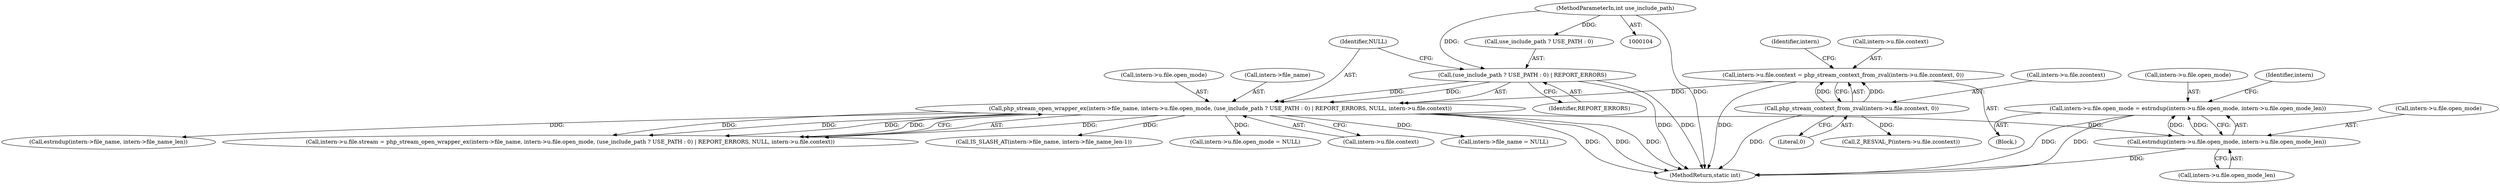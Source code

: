 digraph "0_php-src_7245bff300d3fa8bacbef7897ff080a6f1c23eba?w=1_48@API" {
"1000296" [label="(Call,intern->u.file.open_mode = estrndup(intern->u.file.open_mode, intern->u.file.open_mode_len))"];
"1000304" [label="(Call,estrndup(intern->u.file.open_mode, intern->u.file.open_mode_len))"];
"1000160" [label="(Call,php_stream_open_wrapper_ex(intern->file_name, intern->u.file.open_mode, (use_include_path ? USE_PATH : 0) | REPORT_ERRORS, NULL, intern->u.file.context))"];
"1000171" [label="(Call,(use_include_path ? USE_PATH : 0) | REPORT_ERRORS)"];
"1000106" [label="(MethodParameterIn,int use_include_path)"];
"1000135" [label="(Call,intern->u.file.context = php_stream_context_from_zval(intern->u.file.zcontext, 0))"];
"1000143" [label="(Call,php_stream_context_from_zval(intern->u.file.zcontext, 0))"];
"1000143" [label="(Call,php_stream_context_from_zval(intern->u.file.zcontext, 0))"];
"1000161" [label="(Call,intern->file_name)"];
"1000177" [label="(Identifier,NULL)"];
"1000289" [label="(Call,estrndup(intern->file_name, intern->file_name_len))"];
"1000156" [label="(Identifier,intern)"];
"1000324" [label="(Identifier,intern)"];
"1000296" [label="(Call,intern->u.file.open_mode = estrndup(intern->u.file.open_mode, intern->u.file.open_mode_len))"];
"1000152" [label="(Call,intern->u.file.stream = php_stream_open_wrapper_ex(intern->file_name, intern->u.file.open_mode, (use_include_path ? USE_PATH : 0) | REPORT_ERRORS, NULL, intern->u.file.context))"];
"1000247" [label="(Call,IS_SLASH_AT(intern->file_name, intern->file_name_len-1))"];
"1000164" [label="(Call,intern->u.file.open_mode)"];
"1000211" [label="(Call,intern->u.file.open_mode = NULL)"];
"1000171" [label="(Call,(use_include_path ? USE_PATH : 0) | REPORT_ERRORS)"];
"1000108" [label="(Block,)"];
"1000178" [label="(Call,intern->u.file.context)"];
"1000144" [label="(Call,intern->u.file.zcontext)"];
"1000176" [label="(Identifier,REPORT_ERRORS)"];
"1000135" [label="(Call,intern->u.file.context = php_stream_context_from_zval(intern->u.file.zcontext, 0))"];
"1000106" [label="(MethodParameterIn,int use_include_path)"];
"1000206" [label="(Call,intern->file_name = NULL)"];
"1000297" [label="(Call,intern->u.file.open_mode)"];
"1000312" [label="(Call,intern->u.file.open_mode_len)"];
"1000232" [label="(Call,Z_RESVAL_P(intern->u.file.zcontext))"];
"1000304" [label="(Call,estrndup(intern->u.file.open_mode, intern->u.file.open_mode_len))"];
"1000396" [label="(MethodReturn,static int)"];
"1000305" [label="(Call,intern->u.file.open_mode)"];
"1000172" [label="(Call,use_include_path ? USE_PATH : 0)"];
"1000160" [label="(Call,php_stream_open_wrapper_ex(intern->file_name, intern->u.file.open_mode, (use_include_path ? USE_PATH : 0) | REPORT_ERRORS, NULL, intern->u.file.context))"];
"1000151" [label="(Literal,0)"];
"1000136" [label="(Call,intern->u.file.context)"];
"1000296" -> "1000108"  [label="AST: "];
"1000296" -> "1000304"  [label="CFG: "];
"1000297" -> "1000296"  [label="AST: "];
"1000304" -> "1000296"  [label="AST: "];
"1000324" -> "1000296"  [label="CFG: "];
"1000296" -> "1000396"  [label="DDG: "];
"1000296" -> "1000396"  [label="DDG: "];
"1000304" -> "1000296"  [label="DDG: "];
"1000304" -> "1000296"  [label="DDG: "];
"1000304" -> "1000312"  [label="CFG: "];
"1000305" -> "1000304"  [label="AST: "];
"1000312" -> "1000304"  [label="AST: "];
"1000304" -> "1000396"  [label="DDG: "];
"1000160" -> "1000304"  [label="DDG: "];
"1000160" -> "1000152"  [label="AST: "];
"1000160" -> "1000178"  [label="CFG: "];
"1000161" -> "1000160"  [label="AST: "];
"1000164" -> "1000160"  [label="AST: "];
"1000171" -> "1000160"  [label="AST: "];
"1000177" -> "1000160"  [label="AST: "];
"1000178" -> "1000160"  [label="AST: "];
"1000152" -> "1000160"  [label="CFG: "];
"1000160" -> "1000396"  [label="DDG: "];
"1000160" -> "1000396"  [label="DDG: "];
"1000160" -> "1000396"  [label="DDG: "];
"1000160" -> "1000152"  [label="DDG: "];
"1000160" -> "1000152"  [label="DDG: "];
"1000160" -> "1000152"  [label="DDG: "];
"1000160" -> "1000152"  [label="DDG: "];
"1000160" -> "1000152"  [label="DDG: "];
"1000171" -> "1000160"  [label="DDG: "];
"1000171" -> "1000160"  [label="DDG: "];
"1000135" -> "1000160"  [label="DDG: "];
"1000160" -> "1000206"  [label="DDG: "];
"1000160" -> "1000211"  [label="DDG: "];
"1000160" -> "1000247"  [label="DDG: "];
"1000160" -> "1000289"  [label="DDG: "];
"1000171" -> "1000176"  [label="CFG: "];
"1000172" -> "1000171"  [label="AST: "];
"1000176" -> "1000171"  [label="AST: "];
"1000177" -> "1000171"  [label="CFG: "];
"1000171" -> "1000396"  [label="DDG: "];
"1000171" -> "1000396"  [label="DDG: "];
"1000106" -> "1000171"  [label="DDG: "];
"1000106" -> "1000104"  [label="AST: "];
"1000106" -> "1000396"  [label="DDG: "];
"1000106" -> "1000172"  [label="DDG: "];
"1000135" -> "1000108"  [label="AST: "];
"1000135" -> "1000143"  [label="CFG: "];
"1000136" -> "1000135"  [label="AST: "];
"1000143" -> "1000135"  [label="AST: "];
"1000156" -> "1000135"  [label="CFG: "];
"1000135" -> "1000396"  [label="DDG: "];
"1000143" -> "1000135"  [label="DDG: "];
"1000143" -> "1000135"  [label="DDG: "];
"1000143" -> "1000151"  [label="CFG: "];
"1000144" -> "1000143"  [label="AST: "];
"1000151" -> "1000143"  [label="AST: "];
"1000143" -> "1000396"  [label="DDG: "];
"1000143" -> "1000232"  [label="DDG: "];
}
